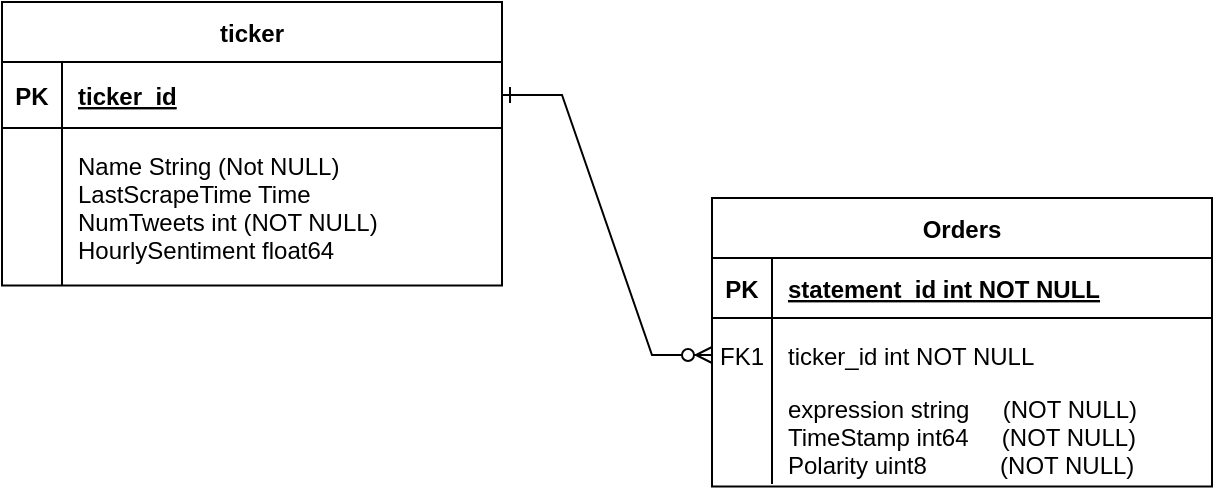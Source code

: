 <mxfile version="16.2.6" type="github">
  <diagram id="NiahCJ6EAsQBf5cnewkv" name="Page-1">
    <mxGraphModel dx="761" dy="674" grid="0" gridSize="10" guides="1" tooltips="1" connect="1" arrows="1" fold="1" page="0" pageScale="1" pageWidth="850" pageHeight="1100" math="0" shadow="0">
      <root>
        <mxCell id="0" />
        <mxCell id="1" parent="0" />
        <mxCell id="whLFaRSz3Np-lKLS9v4o-2" value="" style="edgeStyle=entityRelationEdgeStyle;endArrow=ERzeroToMany;startArrow=ERone;endFill=1;startFill=0;rounded=0;" edge="1" parent="1" source="whLFaRSz3Np-lKLS9v4o-25" target="whLFaRSz3Np-lKLS9v4o-8">
          <mxGeometry width="100" height="100" relative="1" as="geometry">
            <mxPoint x="260" y="928" as="sourcePoint" />
            <mxPoint x="360" y="828" as="targetPoint" />
          </mxGeometry>
        </mxCell>
        <mxCell id="whLFaRSz3Np-lKLS9v4o-4" value="Orders" style="shape=table;startSize=30;container=1;collapsible=1;childLayout=tableLayout;fixedRows=1;rowLines=0;fontStyle=1;align=center;resizeLast=1;hachureGap=4;" vertex="1" parent="1">
          <mxGeometry x="395" y="426" width="250" height="144.25" as="geometry" />
        </mxCell>
        <mxCell id="whLFaRSz3Np-lKLS9v4o-5" value="" style="shape=partialRectangle;collapsible=0;dropTarget=0;pointerEvents=0;fillColor=none;points=[[0,0.5],[1,0.5]];portConstraint=eastwest;top=0;left=0;right=0;bottom=1;hachureGap=4;" vertex="1" parent="whLFaRSz3Np-lKLS9v4o-4">
          <mxGeometry y="30" width="250" height="30" as="geometry" />
        </mxCell>
        <mxCell id="whLFaRSz3Np-lKLS9v4o-6" value="PK" style="shape=partialRectangle;overflow=hidden;connectable=0;fillColor=none;top=0;left=0;bottom=0;right=0;fontStyle=1;hachureGap=4;" vertex="1" parent="whLFaRSz3Np-lKLS9v4o-5">
          <mxGeometry width="30" height="30" as="geometry">
            <mxRectangle width="30" height="30" as="alternateBounds" />
          </mxGeometry>
        </mxCell>
        <mxCell id="whLFaRSz3Np-lKLS9v4o-7" value="statement_id int NOT NULL " style="shape=partialRectangle;overflow=hidden;connectable=0;fillColor=none;top=0;left=0;bottom=0;right=0;align=left;spacingLeft=6;fontStyle=5;hachureGap=4;" vertex="1" parent="whLFaRSz3Np-lKLS9v4o-5">
          <mxGeometry x="30" width="220" height="30" as="geometry">
            <mxRectangle width="220" height="30" as="alternateBounds" />
          </mxGeometry>
        </mxCell>
        <mxCell id="whLFaRSz3Np-lKLS9v4o-8" value="" style="shape=partialRectangle;collapsible=0;dropTarget=0;pointerEvents=0;fillColor=none;points=[[0,0.5],[1,0.5]];portConstraint=eastwest;top=0;left=0;right=0;bottom=0;hachureGap=4;" vertex="1" parent="whLFaRSz3Np-lKLS9v4o-4">
          <mxGeometry y="60" width="250" height="37" as="geometry" />
        </mxCell>
        <mxCell id="whLFaRSz3Np-lKLS9v4o-9" value="FK1" style="shape=partialRectangle;overflow=hidden;connectable=0;fillColor=none;top=0;left=0;bottom=0;right=0;hachureGap=4;" vertex="1" parent="whLFaRSz3Np-lKLS9v4o-8">
          <mxGeometry width="30" height="37" as="geometry">
            <mxRectangle width="30" height="37" as="alternateBounds" />
          </mxGeometry>
        </mxCell>
        <mxCell id="whLFaRSz3Np-lKLS9v4o-10" value="ticker_id int NOT NULL" style="shape=partialRectangle;overflow=hidden;connectable=0;fillColor=none;top=0;left=0;bottom=0;right=0;align=left;spacingLeft=6;hachureGap=4;" vertex="1" parent="whLFaRSz3Np-lKLS9v4o-8">
          <mxGeometry x="30" width="220" height="37" as="geometry">
            <mxRectangle width="220" height="37" as="alternateBounds" />
          </mxGeometry>
        </mxCell>
        <mxCell id="whLFaRSz3Np-lKLS9v4o-11" value="" style="shape=partialRectangle;collapsible=0;dropTarget=0;pointerEvents=0;fillColor=none;points=[[0,0.5],[1,0.5]];portConstraint=eastwest;top=0;left=0;right=0;bottom=0;hachureGap=4;" vertex="1" parent="whLFaRSz3Np-lKLS9v4o-4">
          <mxGeometry y="97" width="250" height="46" as="geometry" />
        </mxCell>
        <mxCell id="whLFaRSz3Np-lKLS9v4o-12" value="" style="shape=partialRectangle;overflow=hidden;connectable=0;fillColor=none;top=0;left=0;bottom=0;right=0;hachureGap=4;" vertex="1" parent="whLFaRSz3Np-lKLS9v4o-11">
          <mxGeometry width="30" height="46" as="geometry">
            <mxRectangle width="30" height="46" as="alternateBounds" />
          </mxGeometry>
        </mxCell>
        <mxCell id="whLFaRSz3Np-lKLS9v4o-13" value="expression string     (NOT NULL)&#xa;TimeStamp int64     (NOT NULL)&#xa;Polarity uint8           (NOT NULL)&#xa;" style="shape=partialRectangle;overflow=hidden;connectable=0;fillColor=none;top=0;left=0;bottom=0;right=0;align=left;spacingLeft=6;hachureGap=4;" vertex="1" parent="whLFaRSz3Np-lKLS9v4o-11">
          <mxGeometry x="30" width="220" height="46" as="geometry">
            <mxRectangle width="220" height="46" as="alternateBounds" />
          </mxGeometry>
        </mxCell>
        <mxCell id="whLFaRSz3Np-lKLS9v4o-24" value="ticker" style="shape=table;startSize=30;container=1;collapsible=1;childLayout=tableLayout;fixedRows=1;rowLines=0;fontStyle=1;align=center;resizeLast=1;hachureGap=4;" vertex="1" parent="1">
          <mxGeometry x="40" y="328" width="250" height="141.75" as="geometry" />
        </mxCell>
        <mxCell id="whLFaRSz3Np-lKLS9v4o-25" value="" style="shape=partialRectangle;collapsible=0;dropTarget=0;pointerEvents=0;fillColor=none;points=[[0,0.5],[1,0.5]];portConstraint=eastwest;top=0;left=0;right=0;bottom=1;hachureGap=4;" vertex="1" parent="whLFaRSz3Np-lKLS9v4o-24">
          <mxGeometry y="30" width="250" height="33" as="geometry" />
        </mxCell>
        <mxCell id="whLFaRSz3Np-lKLS9v4o-26" value="PK" style="shape=partialRectangle;overflow=hidden;connectable=0;fillColor=none;top=0;left=0;bottom=0;right=0;fontStyle=1;hachureGap=4;" vertex="1" parent="whLFaRSz3Np-lKLS9v4o-25">
          <mxGeometry width="30" height="33" as="geometry">
            <mxRectangle width="30" height="33" as="alternateBounds" />
          </mxGeometry>
        </mxCell>
        <mxCell id="whLFaRSz3Np-lKLS9v4o-27" value="ticker_id" style="shape=partialRectangle;overflow=hidden;connectable=0;fillColor=none;top=0;left=0;bottom=0;right=0;align=left;spacingLeft=6;fontStyle=5;hachureGap=4;" vertex="1" parent="whLFaRSz3Np-lKLS9v4o-25">
          <mxGeometry x="30" width="220" height="33" as="geometry">
            <mxRectangle width="220" height="33" as="alternateBounds" />
          </mxGeometry>
        </mxCell>
        <mxCell id="whLFaRSz3Np-lKLS9v4o-28" value="" style="shape=partialRectangle;collapsible=0;dropTarget=0;pointerEvents=0;fillColor=none;points=[[0,0.5],[1,0.5]];portConstraint=eastwest;top=0;left=0;right=0;bottom=0;hachureGap=4;" vertex="1" parent="whLFaRSz3Np-lKLS9v4o-24">
          <mxGeometry y="63" width="250" height="79" as="geometry" />
        </mxCell>
        <mxCell id="whLFaRSz3Np-lKLS9v4o-29" value="" style="shape=partialRectangle;overflow=hidden;connectable=0;fillColor=none;top=0;left=0;bottom=0;right=0;hachureGap=4;" vertex="1" parent="whLFaRSz3Np-lKLS9v4o-28">
          <mxGeometry width="30" height="79" as="geometry">
            <mxRectangle width="30" height="79" as="alternateBounds" />
          </mxGeometry>
        </mxCell>
        <mxCell id="whLFaRSz3Np-lKLS9v4o-30" value="Name String (Not NULL)&#xa;LastScrapeTime Time&#xa;NumTweets int (NOT NULL)&#xa;HourlySentiment float64" style="shape=partialRectangle;overflow=hidden;connectable=0;fillColor=none;top=0;left=0;bottom=0;right=0;align=left;spacingLeft=6;hachureGap=4;" vertex="1" parent="whLFaRSz3Np-lKLS9v4o-28">
          <mxGeometry x="30" width="220" height="79" as="geometry">
            <mxRectangle width="220" height="79" as="alternateBounds" />
          </mxGeometry>
        </mxCell>
      </root>
    </mxGraphModel>
  </diagram>
</mxfile>
